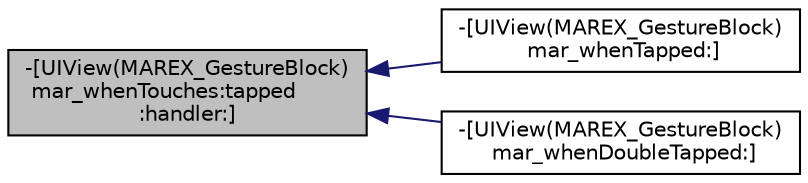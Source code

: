 digraph "-[UIView(MAREX_GestureBlock) mar_whenTouches:tapped:handler:]"
{
  edge [fontname="Helvetica",fontsize="10",labelfontname="Helvetica",labelfontsize="10"];
  node [fontname="Helvetica",fontsize="10",shape=record];
  rankdir="LR";
  Node13 [label="-[UIView(MAREX_GestureBlock)\l mar_whenTouches:tapped\l:handler:]",height=0.2,width=0.4,color="black", fillcolor="grey75", style="filled", fontcolor="black"];
  Node13 -> Node14 [dir="back",color="midnightblue",fontsize="10",style="solid",fontname="Helvetica"];
  Node14 [label="-[UIView(MAREX_GestureBlock)\l mar_whenTapped:]",height=0.2,width=0.4,color="black", fillcolor="white", style="filled",URL="$category_u_i_view_07_m_a_r_e_x___gesture_block_08.html#af56cb4afe508c5f1230b784d8232b722"];
  Node13 -> Node15 [dir="back",color="midnightblue",fontsize="10",style="solid",fontname="Helvetica"];
  Node15 [label="-[UIView(MAREX_GestureBlock)\l mar_whenDoubleTapped:]",height=0.2,width=0.4,color="black", fillcolor="white", style="filled",URL="$category_u_i_view_07_m_a_r_e_x___gesture_block_08.html#ac87dd422ab8e224e31699808641785cb"];
}

